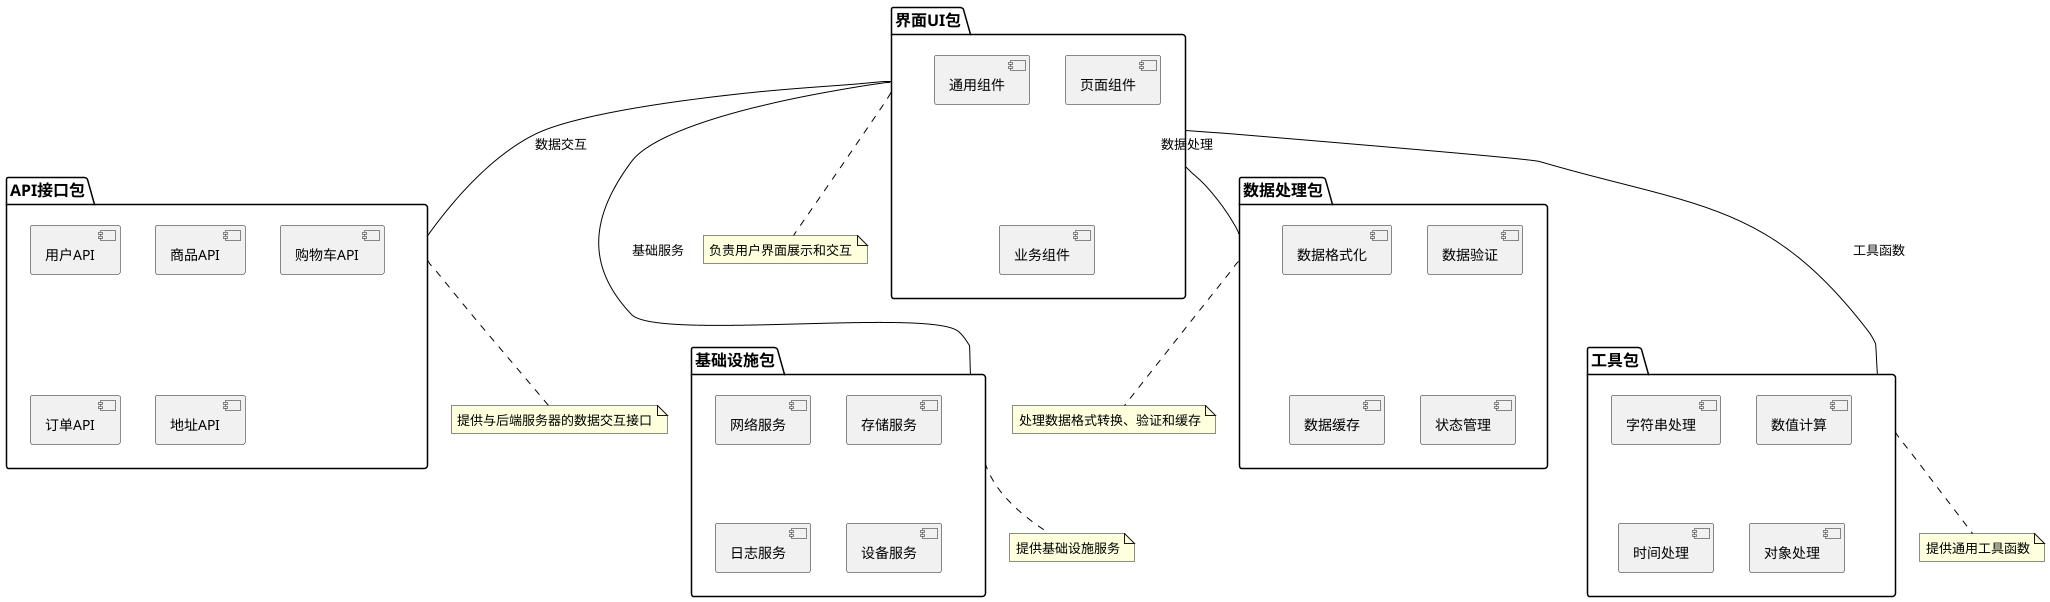 @startuml
skinparam packageFontSize 16
skinparam packageFontName Arial
skinparam packageBackgroundColor White
skinparam packageBorderColor Black
skinparam arrowColor Black

package "界面UI包" as UIPackage {
  [页面组件]
  [通用组件]
  [业务组件]
}

package "API接口包" as APIPackage {
  [用户API]
  [商品API]
  [购物车API]
  [订单API]
  [地址API]
}

package "数据处理包" as DataPackage {
  [数据格式化]
  [数据验证]
  [数据缓存]
  [状态管理]
}

package "基础设施包" as InfraPackage {
  [网络服务]
  [存储服务]
  [日志服务]
  [设备服务]
}

package "工具包" as UtilPackage {
  [字符串处理]
  [数值计算]
  [时间处理]
  [对象处理]
}

' 定义连接关系
UIPackage -- APIPackage : 数据交互
UIPackage -- DataPackage : 数据处理
UIPackage -- InfraPackage : 基础服务
UIPackage -- UtilPackage : 工具函数

' 添加一些说明
note bottom of UIPackage
  负责用户界面展示和交互
end note

note bottom of APIPackage
  提供与后端服务器的数据交互接口
end note

note bottom of DataPackage
  处理数据格式转换、验证和缓存
end note

note bottom of InfraPackage
  提供基础设施服务
end note

note bottom of UtilPackage
  提供通用工具函数
end note

@enduml 
